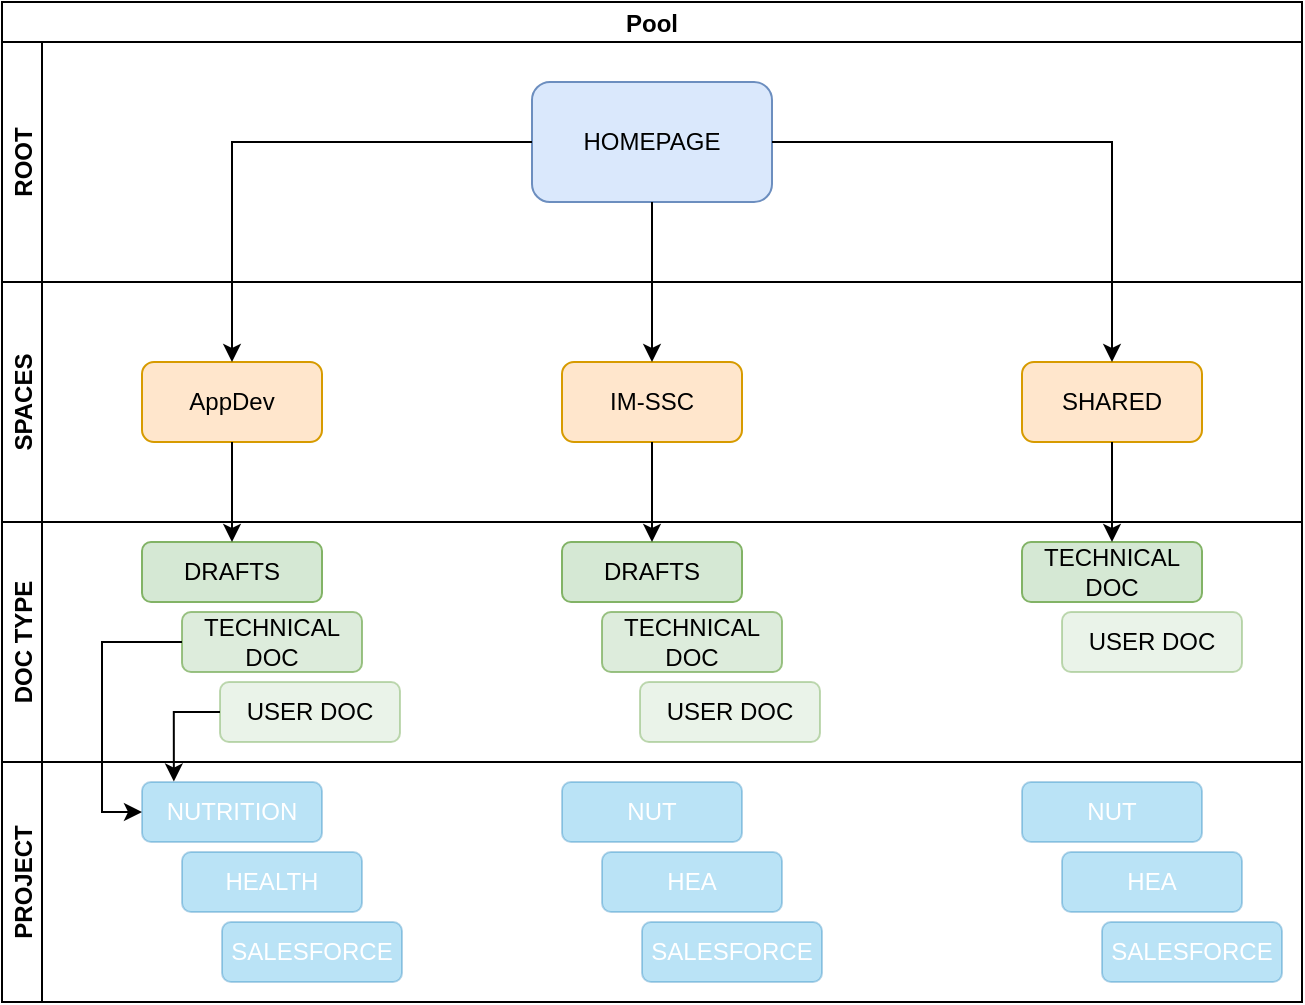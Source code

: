 <mxfile version="15.7.3" type="github">
  <diagram id="HMgrvoSyfSKHuGCKJPUB" name="Page-1">
    <mxGraphModel dx="1209" dy="671" grid="1" gridSize="10" guides="1" tooltips="1" connect="1" arrows="1" fold="1" page="1" pageScale="1" pageWidth="1169" pageHeight="1654" math="0" shadow="0">
      <root>
        <mxCell id="0" />
        <mxCell id="1" parent="0" />
        <mxCell id="sUrJkroGvJb6hWGGBYY--3" value="Pool" style="swimlane;childLayout=stackLayout;resizeParent=1;resizeParentMax=0;horizontal=1;startSize=20;horizontalStack=0;" parent="1" vertex="1">
          <mxGeometry x="330" y="20" width="650" height="380" as="geometry" />
        </mxCell>
        <mxCell id="sUrJkroGvJb6hWGGBYY--4" value="ROOT" style="swimlane;startSize=20;horizontal=0;" parent="sUrJkroGvJb6hWGGBYY--3" vertex="1">
          <mxGeometry y="20" width="650" height="120" as="geometry" />
        </mxCell>
        <mxCell id="sUrJkroGvJb6hWGGBYY--1" value="HOMEPAGE" style="rounded=1;whiteSpace=wrap;html=1;fillColor=#dae8fc;strokeColor=#6c8ebf;" parent="sUrJkroGvJb6hWGGBYY--4" vertex="1">
          <mxGeometry x="265" y="20" width="120" height="60" as="geometry" />
        </mxCell>
        <mxCell id="sUrJkroGvJb6hWGGBYY--5" value="SPACES" style="swimlane;startSize=20;horizontal=0;" parent="sUrJkroGvJb6hWGGBYY--3" vertex="1">
          <mxGeometry y="140" width="650" height="120" as="geometry" />
        </mxCell>
        <mxCell id="sUrJkroGvJb6hWGGBYY--2" value="AppDev" style="rounded=1;whiteSpace=wrap;html=1;fillColor=#ffe6cc;strokeColor=#d79b00;" parent="sUrJkroGvJb6hWGGBYY--5" vertex="1">
          <mxGeometry x="70" y="40" width="90" height="40" as="geometry" />
        </mxCell>
        <mxCell id="sUrJkroGvJb6hWGGBYY--7" value="IM-SSC" style="rounded=1;whiteSpace=wrap;html=1;fillColor=#ffe6cc;strokeColor=#d79b00;" parent="sUrJkroGvJb6hWGGBYY--5" vertex="1">
          <mxGeometry x="280" y="40" width="90" height="40" as="geometry" />
        </mxCell>
        <mxCell id="sUrJkroGvJb6hWGGBYY--8" value="SHARED" style="rounded=1;whiteSpace=wrap;html=1;fillColor=#ffe6cc;strokeColor=#d79b00;" parent="sUrJkroGvJb6hWGGBYY--5" vertex="1">
          <mxGeometry x="510" y="40" width="90" height="40" as="geometry" />
        </mxCell>
        <mxCell id="sUrJkroGvJb6hWGGBYY--6" value="DOC TYPE" style="swimlane;startSize=20;horizontal=0;" parent="sUrJkroGvJb6hWGGBYY--3" vertex="1">
          <mxGeometry y="260" width="650" height="120" as="geometry" />
        </mxCell>
        <mxCell id="sUrJkroGvJb6hWGGBYY--12" value="DRAFTS" style="rounded=1;whiteSpace=wrap;html=1;fillColor=#d5e8d4;strokeColor=#82b366;" parent="sUrJkroGvJb6hWGGBYY--6" vertex="1">
          <mxGeometry x="70" y="10" width="90" height="30" as="geometry" />
        </mxCell>
        <mxCell id="sUrJkroGvJb6hWGGBYY--13" value="TECHNICAL DOC" style="rounded=1;whiteSpace=wrap;html=1;fillColor=#d5e8d4;strokeColor=#82b366;opacity=80;" parent="sUrJkroGvJb6hWGGBYY--6" vertex="1">
          <mxGeometry x="90" y="45" width="90" height="30" as="geometry" />
        </mxCell>
        <mxCell id="sUrJkroGvJb6hWGGBYY--14" value="USER DOC" style="rounded=1;whiteSpace=wrap;html=1;fillColor=#d5e8d4;strokeColor=#82b366;opacity=50;" parent="sUrJkroGvJb6hWGGBYY--6" vertex="1">
          <mxGeometry x="109" y="80" width="90" height="30" as="geometry" />
        </mxCell>
        <mxCell id="sUrJkroGvJb6hWGGBYY--16" value="DRAFTS" style="rounded=1;whiteSpace=wrap;html=1;fillColor=#d5e8d4;strokeColor=#82b366;" parent="sUrJkroGvJb6hWGGBYY--6" vertex="1">
          <mxGeometry x="280" y="10" width="90" height="30" as="geometry" />
        </mxCell>
        <mxCell id="sUrJkroGvJb6hWGGBYY--17" value="TECHNICAL DOC" style="rounded=1;whiteSpace=wrap;html=1;fillColor=#d5e8d4;strokeColor=#82b366;opacity=80;" parent="sUrJkroGvJb6hWGGBYY--6" vertex="1">
          <mxGeometry x="300" y="45" width="90" height="30" as="geometry" />
        </mxCell>
        <mxCell id="sUrJkroGvJb6hWGGBYY--18" value="USER DOC" style="rounded=1;whiteSpace=wrap;html=1;fillColor=#d5e8d4;strokeColor=#82b366;opacity=50;" parent="sUrJkroGvJb6hWGGBYY--6" vertex="1">
          <mxGeometry x="319" y="80" width="90" height="30" as="geometry" />
        </mxCell>
        <mxCell id="sUrJkroGvJb6hWGGBYY--21" value="TECHNICAL DOC" style="rounded=1;whiteSpace=wrap;html=1;fillColor=#d5e8d4;strokeColor=#82b366;" parent="sUrJkroGvJb6hWGGBYY--6" vertex="1">
          <mxGeometry x="510" y="10" width="90" height="30" as="geometry" />
        </mxCell>
        <mxCell id="sUrJkroGvJb6hWGGBYY--22" value="USER DOC" style="rounded=1;whiteSpace=wrap;html=1;fillColor=#d5e8d4;strokeColor=#82b366;opacity=50;" parent="sUrJkroGvJb6hWGGBYY--6" vertex="1">
          <mxGeometry x="530" y="45" width="90" height="30" as="geometry" />
        </mxCell>
        <mxCell id="sUrJkroGvJb6hWGGBYY--9" style="edgeStyle=orthogonalEdgeStyle;rounded=0;orthogonalLoop=1;jettySize=auto;html=1;exitX=0;exitY=0.5;exitDx=0;exitDy=0;entryX=0.5;entryY=0;entryDx=0;entryDy=0;" parent="sUrJkroGvJb6hWGGBYY--3" source="sUrJkroGvJb6hWGGBYY--1" target="sUrJkroGvJb6hWGGBYY--2" edge="1">
          <mxGeometry relative="1" as="geometry" />
        </mxCell>
        <mxCell id="sUrJkroGvJb6hWGGBYY--10" style="edgeStyle=orthogonalEdgeStyle;rounded=0;orthogonalLoop=1;jettySize=auto;html=1;exitX=0.5;exitY=1;exitDx=0;exitDy=0;entryX=0.5;entryY=0;entryDx=0;entryDy=0;" parent="sUrJkroGvJb6hWGGBYY--3" source="sUrJkroGvJb6hWGGBYY--1" target="sUrJkroGvJb6hWGGBYY--7" edge="1">
          <mxGeometry relative="1" as="geometry" />
        </mxCell>
        <mxCell id="sUrJkroGvJb6hWGGBYY--11" style="edgeStyle=orthogonalEdgeStyle;rounded=0;orthogonalLoop=1;jettySize=auto;html=1;exitX=1;exitY=0.5;exitDx=0;exitDy=0;" parent="sUrJkroGvJb6hWGGBYY--3" source="sUrJkroGvJb6hWGGBYY--1" target="sUrJkroGvJb6hWGGBYY--8" edge="1">
          <mxGeometry relative="1" as="geometry" />
        </mxCell>
        <mxCell id="sUrJkroGvJb6hWGGBYY--15" style="edgeStyle=orthogonalEdgeStyle;rounded=0;orthogonalLoop=1;jettySize=auto;html=1;exitX=0.5;exitY=1;exitDx=0;exitDy=0;entryX=0.5;entryY=0;entryDx=0;entryDy=0;" parent="sUrJkroGvJb6hWGGBYY--3" source="sUrJkroGvJb6hWGGBYY--2" target="sUrJkroGvJb6hWGGBYY--12" edge="1">
          <mxGeometry relative="1" as="geometry" />
        </mxCell>
        <mxCell id="sUrJkroGvJb6hWGGBYY--19" style="edgeStyle=orthogonalEdgeStyle;rounded=0;orthogonalLoop=1;jettySize=auto;html=1;exitX=0.5;exitY=1;exitDx=0;exitDy=0;" parent="sUrJkroGvJb6hWGGBYY--3" source="sUrJkroGvJb6hWGGBYY--7" target="sUrJkroGvJb6hWGGBYY--16" edge="1">
          <mxGeometry relative="1" as="geometry" />
        </mxCell>
        <mxCell id="sUrJkroGvJb6hWGGBYY--24" style="edgeStyle=orthogonalEdgeStyle;rounded=0;orthogonalLoop=1;jettySize=auto;html=1;exitX=0.5;exitY=1;exitDx=0;exitDy=0;entryX=0.5;entryY=0;entryDx=0;entryDy=0;" parent="sUrJkroGvJb6hWGGBYY--3" source="sUrJkroGvJb6hWGGBYY--8" target="sUrJkroGvJb6hWGGBYY--21" edge="1">
          <mxGeometry relative="1" as="geometry" />
        </mxCell>
        <mxCell id="sUrJkroGvJb6hWGGBYY--25" value="PROJECT" style="swimlane;startSize=20;horizontal=0;" parent="1" vertex="1">
          <mxGeometry x="330" y="400" width="650" height="120" as="geometry" />
        </mxCell>
        <mxCell id="sUrJkroGvJb6hWGGBYY--26" value="NUTRITION" style="rounded=1;whiteSpace=wrap;html=1;fillColor=#1ba1e2;strokeColor=#006EAF;fontColor=#ffffff;opacity=30;" parent="sUrJkroGvJb6hWGGBYY--25" vertex="1">
          <mxGeometry x="70" y="10" width="90" height="30" as="geometry" />
        </mxCell>
        <mxCell id="sUrJkroGvJb6hWGGBYY--27" value="HEALTH" style="rounded=1;whiteSpace=wrap;html=1;fillColor=#1ba1e2;strokeColor=#006EAF;fontColor=#ffffff;opacity=30;" parent="sUrJkroGvJb6hWGGBYY--25" vertex="1">
          <mxGeometry x="90" y="45" width="90" height="30" as="geometry" />
        </mxCell>
        <mxCell id="sUrJkroGvJb6hWGGBYY--28" value="SALESFORCE" style="rounded=1;whiteSpace=wrap;html=1;fillColor=#1ba1e2;strokeColor=#006EAF;fontColor=#ffffff;opacity=30;" parent="sUrJkroGvJb6hWGGBYY--25" vertex="1">
          <mxGeometry x="110" y="80" width="90" height="30" as="geometry" />
        </mxCell>
        <mxCell id="sUrJkroGvJb6hWGGBYY--29" value="NUT" style="rounded=1;whiteSpace=wrap;html=1;fillColor=#1ba1e2;strokeColor=#006EAF;fontColor=#ffffff;opacity=30;" parent="sUrJkroGvJb6hWGGBYY--25" vertex="1">
          <mxGeometry x="280" y="10" width="90" height="30" as="geometry" />
        </mxCell>
        <mxCell id="sUrJkroGvJb6hWGGBYY--30" value="HEA" style="rounded=1;whiteSpace=wrap;html=1;fillColor=#1ba1e2;strokeColor=#006EAF;fontColor=#ffffff;opacity=30;" parent="sUrJkroGvJb6hWGGBYY--25" vertex="1">
          <mxGeometry x="300" y="45" width="90" height="30" as="geometry" />
        </mxCell>
        <mxCell id="sUrJkroGvJb6hWGGBYY--31" value="SALESFORCE" style="rounded=1;whiteSpace=wrap;html=1;fillColor=#1ba1e2;strokeColor=#006EAF;fontColor=#ffffff;opacity=30;" parent="sUrJkroGvJb6hWGGBYY--25" vertex="1">
          <mxGeometry x="320" y="80" width="90" height="30" as="geometry" />
        </mxCell>
        <mxCell id="sUrJkroGvJb6hWGGBYY--32" value="NUT" style="rounded=1;whiteSpace=wrap;html=1;fillColor=#1ba1e2;strokeColor=#006EAF;fontColor=#ffffff;opacity=30;" parent="sUrJkroGvJb6hWGGBYY--25" vertex="1">
          <mxGeometry x="510" y="10" width="90" height="30" as="geometry" />
        </mxCell>
        <mxCell id="sUrJkroGvJb6hWGGBYY--33" value="HEA" style="rounded=1;whiteSpace=wrap;html=1;fillColor=#1ba1e2;strokeColor=#006EAF;fontColor=#ffffff;opacity=30;" parent="sUrJkroGvJb6hWGGBYY--25" vertex="1">
          <mxGeometry x="530" y="45" width="90" height="30" as="geometry" />
        </mxCell>
        <mxCell id="Jf3vDaBVWmIOtPEiw3rl-3" value="SALESFORCE" style="rounded=1;whiteSpace=wrap;html=1;fillColor=#1ba1e2;strokeColor=#006EAF;fontColor=#ffffff;opacity=30;" vertex="1" parent="sUrJkroGvJb6hWGGBYY--25">
          <mxGeometry x="550" y="80" width="90" height="30" as="geometry" />
        </mxCell>
        <mxCell id="Jf3vDaBVWmIOtPEiw3rl-1" style="edgeStyle=orthogonalEdgeStyle;rounded=0;orthogonalLoop=1;jettySize=auto;html=1;exitX=0;exitY=0.5;exitDx=0;exitDy=0;entryX=0;entryY=0.5;entryDx=0;entryDy=0;" edge="1" parent="1" source="sUrJkroGvJb6hWGGBYY--13" target="sUrJkroGvJb6hWGGBYY--26">
          <mxGeometry relative="1" as="geometry" />
        </mxCell>
        <mxCell id="Jf3vDaBVWmIOtPEiw3rl-2" style="edgeStyle=orthogonalEdgeStyle;rounded=0;orthogonalLoop=1;jettySize=auto;html=1;exitX=0;exitY=0.5;exitDx=0;exitDy=0;entryX=0.177;entryY=-0.007;entryDx=0;entryDy=0;entryPerimeter=0;" edge="1" parent="1" source="sUrJkroGvJb6hWGGBYY--14" target="sUrJkroGvJb6hWGGBYY--26">
          <mxGeometry relative="1" as="geometry" />
        </mxCell>
      </root>
    </mxGraphModel>
  </diagram>
</mxfile>
